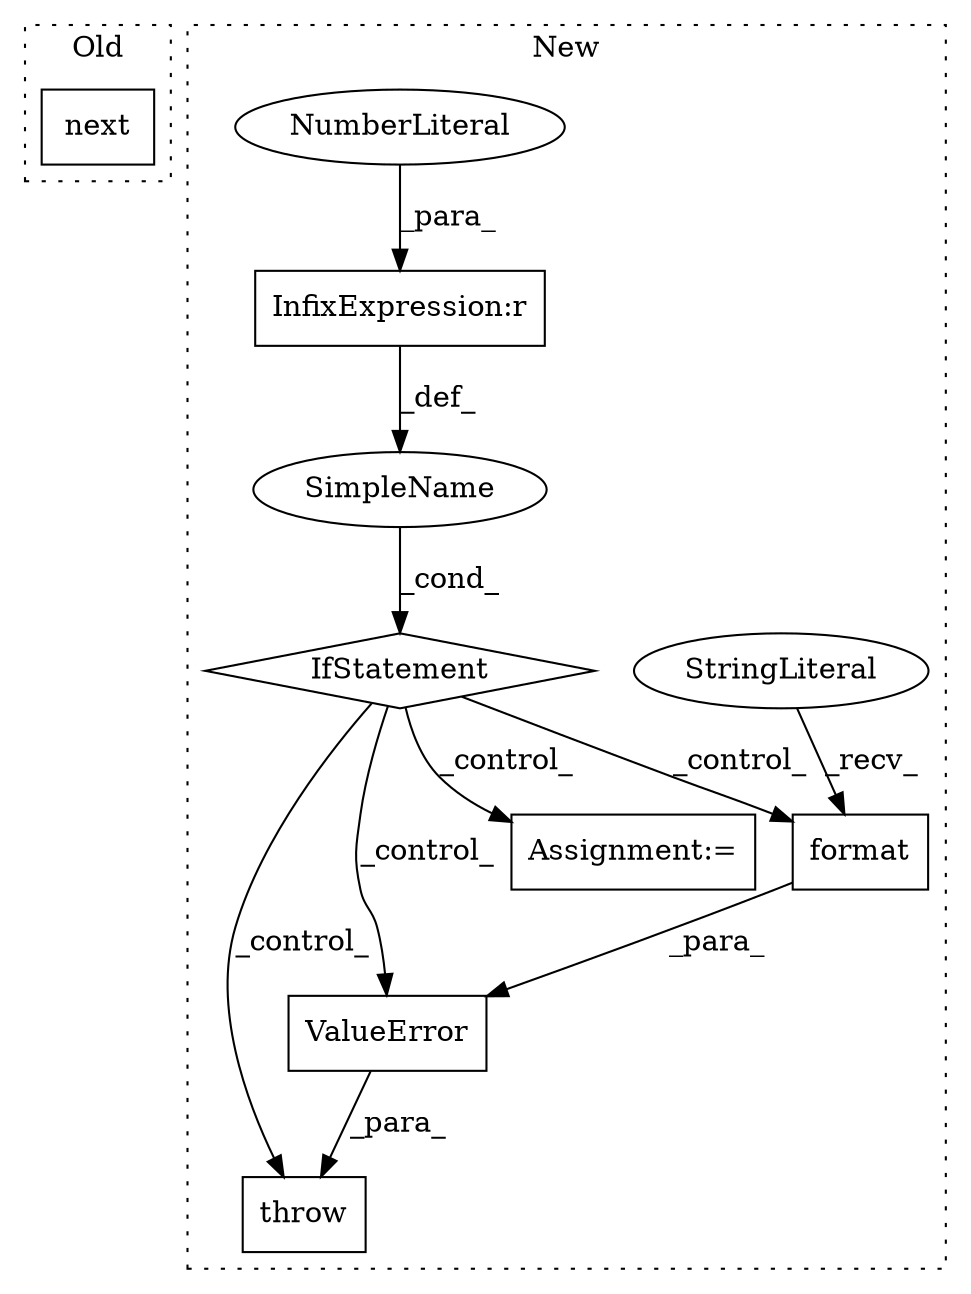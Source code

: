 digraph G {
subgraph cluster0 {
1 [label="next" a="32" s="2409,2544" l="14,1" shape="box"];
label = "Old";
style="dotted";
}
subgraph cluster1 {
2 [label="format" a="32" s="2896,2926" l="7,1" shape="box"];
3 [label="StringLiteral" a="45" s="2814" l="81" shape="ellipse"];
4 [label="IfStatement" a="25" s="2758,2785" l="4,2" shape="diamond"];
5 [label="SimpleName" a="42" s="" l="" shape="ellipse"];
6 [label="throw" a="53" s="2797" l="6" shape="box"];
7 [label="ValueError" a="32" s="2803,2927" l="11,1" shape="box"];
8 [label="InfixExpression:r" a="27" s="2781" l="3" shape="box"];
9 [label="NumberLiteral" a="34" s="2784" l="1" shape="ellipse"];
10 [label="Assignment:=" a="7" s="3043" l="1" shape="box"];
label = "New";
style="dotted";
}
2 -> 7 [label="_para_"];
3 -> 2 [label="_recv_"];
4 -> 10 [label="_control_"];
4 -> 2 [label="_control_"];
4 -> 7 [label="_control_"];
4 -> 6 [label="_control_"];
5 -> 4 [label="_cond_"];
7 -> 6 [label="_para_"];
8 -> 5 [label="_def_"];
9 -> 8 [label="_para_"];
}